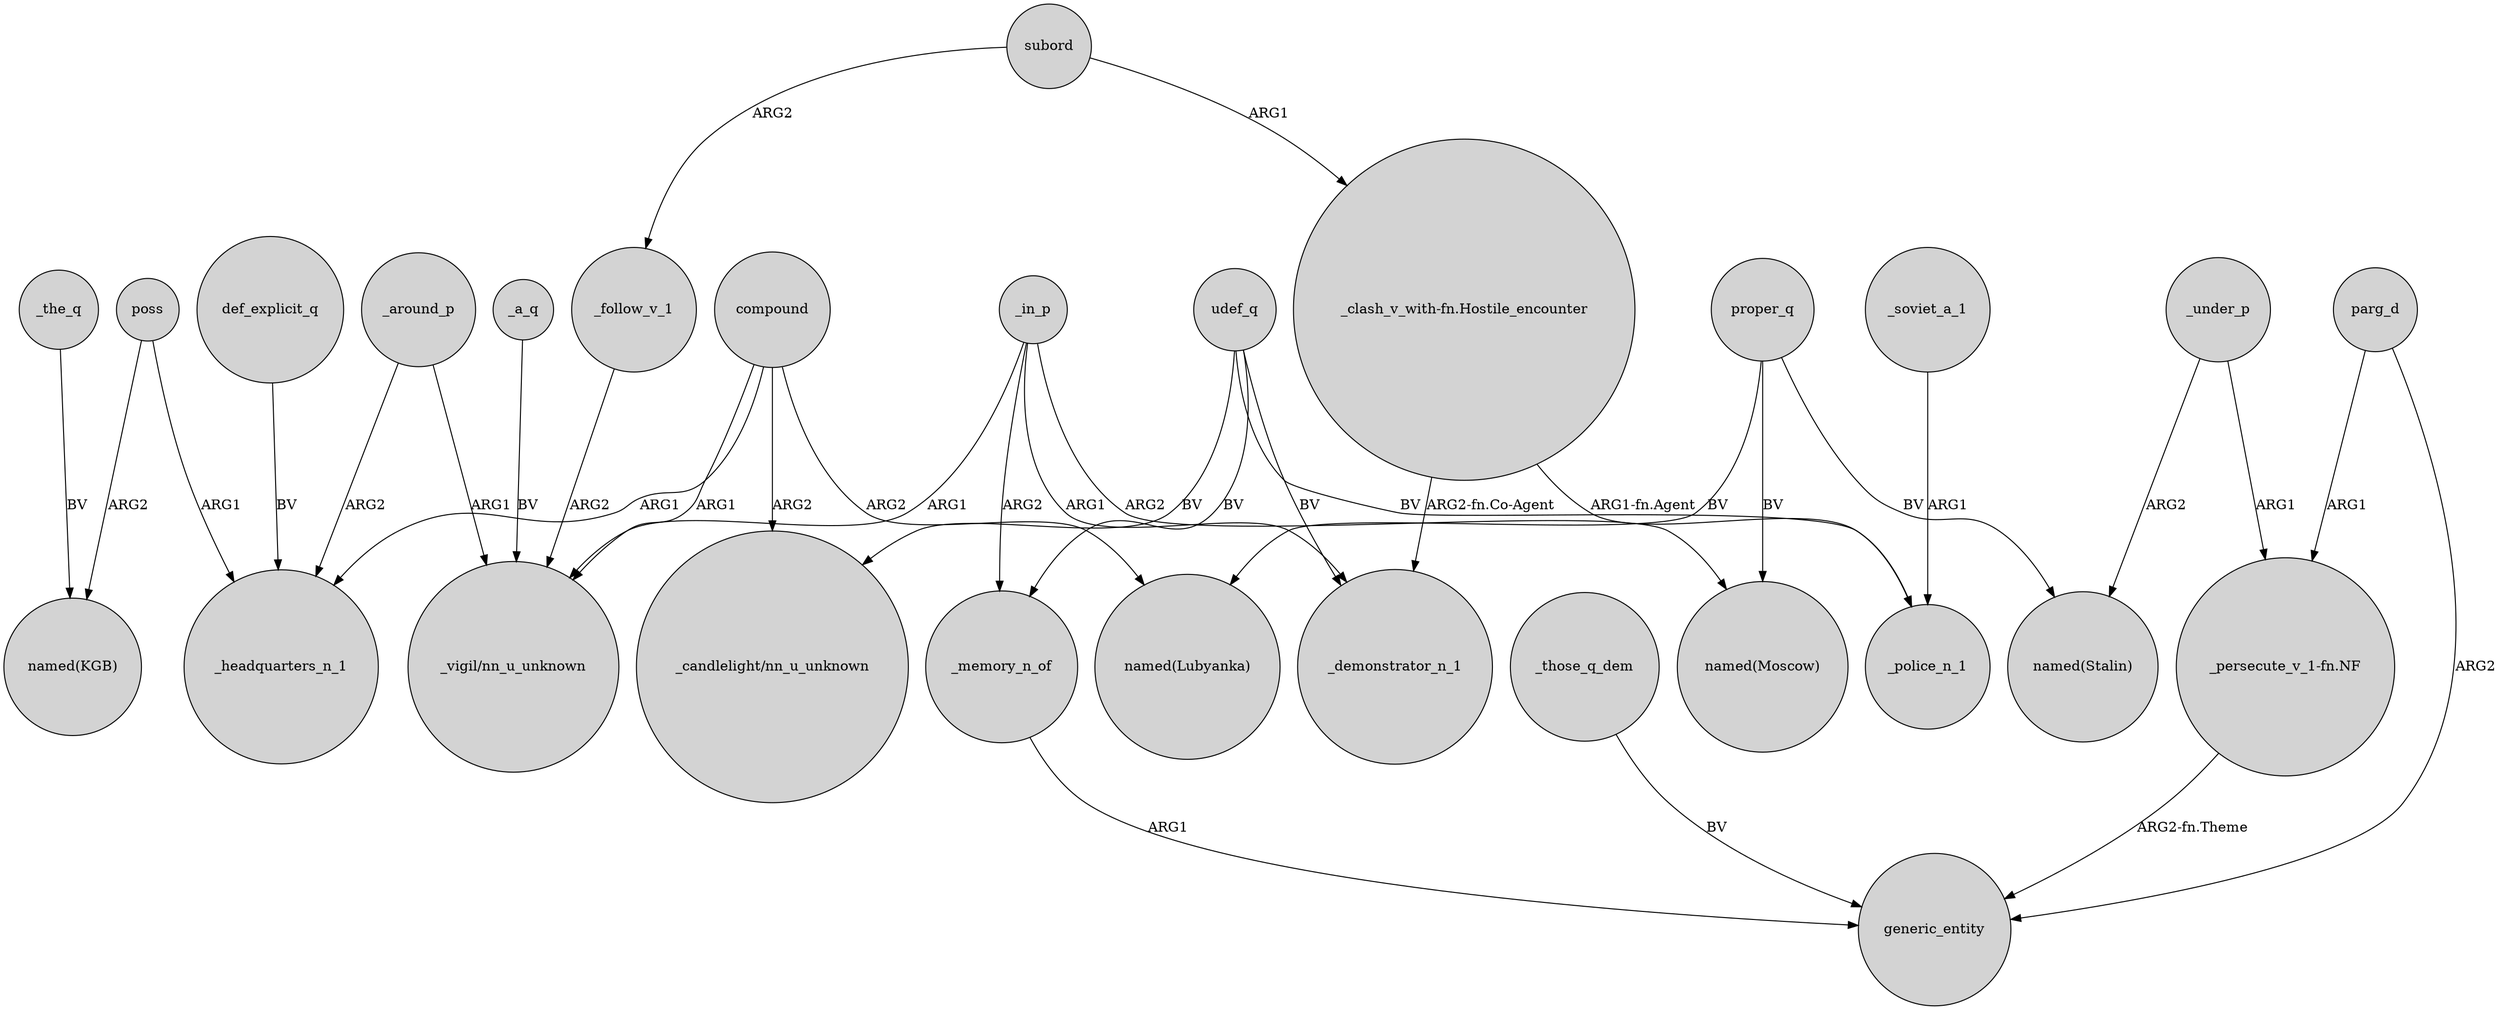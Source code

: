 digraph {
	node [shape=circle style=filled]
	_the_q -> "named(KGB)" [label=BV]
	poss -> "named(KGB)" [label=ARG2]
	proper_q -> "named(Moscow)" [label=BV]
	_follow_v_1 -> "_vigil/nn_u_unknown" [label=ARG2]
	subord -> "_clash_v_with-fn.Hostile_encounter" [label=ARG1]
	parg_d -> generic_entity [label=ARG2]
	_soviet_a_1 -> _police_n_1 [label=ARG1]
	_in_p -> _memory_n_of [label=ARG2]
	subord -> _follow_v_1 [label=ARG2]
	compound -> _headquarters_n_1 [label=ARG1]
	udef_q -> _demonstrator_n_1 [label=BV]
	_memory_n_of -> generic_entity [label=ARG1]
	_in_p -> "named(Moscow)" [label=ARG2]
	compound -> "named(Lubyanka)" [label=ARG2]
	udef_q -> _memory_n_of [label=BV]
	proper_q -> "named(Lubyanka)" [label=BV]
	compound -> "_vigil/nn_u_unknown" [label=ARG1]
	_around_p -> "_vigil/nn_u_unknown" [label=ARG1]
	"_persecute_v_1-fn.NF" -> generic_entity [label="ARG2-fn.Theme"]
	_under_p -> "_persecute_v_1-fn.NF" [label=ARG1]
	_under_p -> "named(Stalin)" [label=ARG2]
	udef_q -> _police_n_1 [label=BV]
	proper_q -> "named(Stalin)" [label=BV]
	_in_p -> _demonstrator_n_1 [label=ARG1]
	udef_q -> "_candlelight/nn_u_unknown" [label=BV]
	_a_q -> "_vigil/nn_u_unknown" [label=BV]
	"_clash_v_with-fn.Hostile_encounter" -> _demonstrator_n_1 [label="ARG2-fn.Co-Agent"]
	"_clash_v_with-fn.Hostile_encounter" -> _police_n_1 [label="ARG1-fn.Agent"]
	def_explicit_q -> _headquarters_n_1 [label=BV]
	_in_p -> "_vigil/nn_u_unknown" [label=ARG1]
	parg_d -> "_persecute_v_1-fn.NF" [label=ARG1]
	compound -> "_candlelight/nn_u_unknown" [label=ARG2]
	_around_p -> _headquarters_n_1 [label=ARG2]
	_those_q_dem -> generic_entity [label=BV]
	poss -> _headquarters_n_1 [label=ARG1]
}
